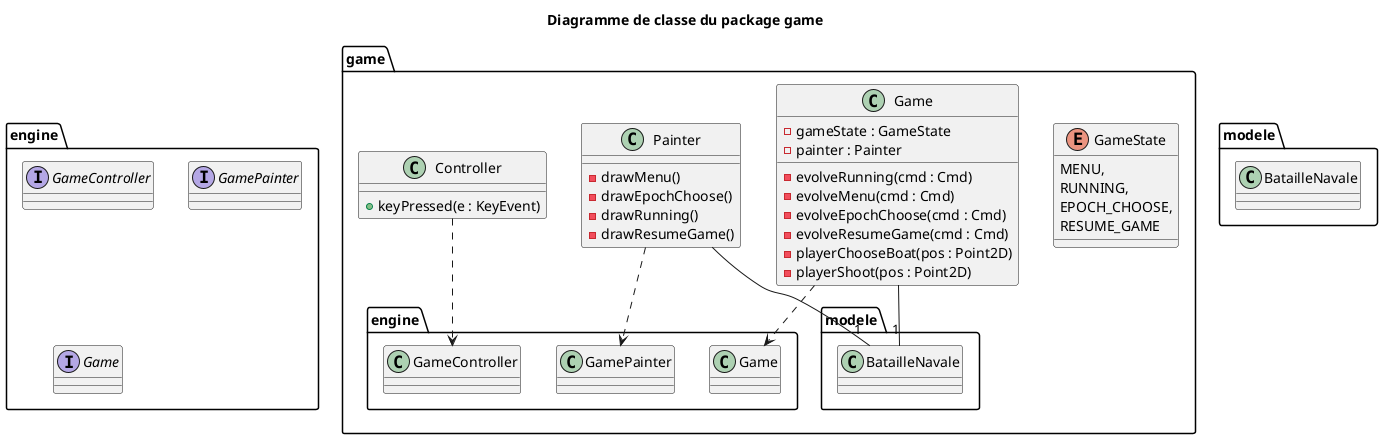 @startuml

title Diagramme de classe du package game

package game {
    
    enum GameState {
        MENU,
        RUNNING,
        EPOCH_CHOOSE,
        RESUME_GAME
    }

    class Game {
        - gameState : GameState
        - painter : Painter
        - evolveRunning(cmd : Cmd)
        - evolveMenu(cmd : Cmd)
        - evolveEpochChoose(cmd : Cmd)
        - evolveResumeGame(cmd : Cmd)
        - playerChooseBoat(pos : Point2D)
        - playerShoot(pos : Point2D)
    }
    Game --"1" modele.BatailleNavale
    Game ..> engine.Game

    class Painter {
        - drawMenu()
        - drawEpochChoose()
        - drawRunning()
        - drawResumeGame()
    }
    Painter ..> engine.GamePainter
    Painter -- "1" modele.BatailleNavale

    class Controller {
        + keyPressed(e : KeyEvent) 
    }
    Controller ..> engine.GameController

}

package engine {
    interface GameController
    interface GamePainter
    interface Game
}

package modele {
    class BatailleNavale
}

@enduml